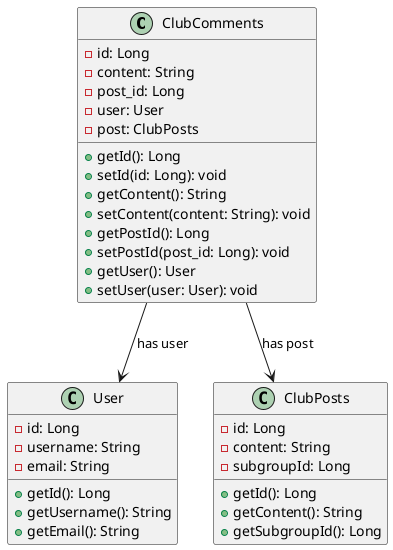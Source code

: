 @startuml  
class ClubComments {  
  - id: Long  
  - content: String  
  - post_id: Long  
  - user: User  
  - post: ClubPosts  
  + getId(): Long  
  + setId(id: Long): void  
  + getContent(): String  
  + setContent(content: String): void  
  + getPostId(): Long  
  + setPostId(post_id: Long): void  
  + getUser(): User  
  + setUser(user: User): void  
}  
  
class User {  
  - id: Long  
  - username: String  
  - email: String  
  + getId(): Long  
  + getUsername(): String  
  + getEmail(): String  
}  
  
class ClubPosts {  
  - id: Long  
  - content: String  
  - subgroupId: Long  
  + getId(): Long  
  + getContent(): String  
  + getSubgroupId(): Long  
}  
  
ClubComments --> User : has user  
ClubComments --> ClubPosts : has post  
@enduml